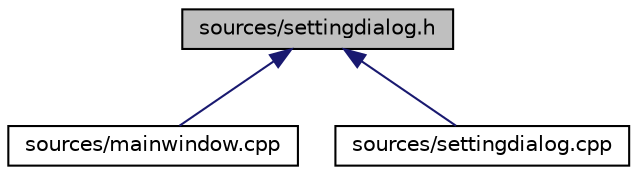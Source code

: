 digraph "sources/settingdialog.h"
{
  edge [fontname="Helvetica",fontsize="10",labelfontname="Helvetica",labelfontsize="10"];
  node [fontname="Helvetica",fontsize="10",shape=record];
  Node4 [label="sources/settingdialog.h",height=0.2,width=0.4,color="black", fillcolor="grey75", style="filled", fontcolor="black"];
  Node4 -> Node5 [dir="back",color="midnightblue",fontsize="10",style="solid"];
  Node5 [label="sources/mainwindow.cpp",height=0.2,width=0.4,color="black", fillcolor="white", style="filled",URL="$mainwindow_8cpp.html"];
  Node4 -> Node6 [dir="back",color="midnightblue",fontsize="10",style="solid"];
  Node6 [label="sources/settingdialog.cpp",height=0.2,width=0.4,color="black", fillcolor="white", style="filled",URL="$settingdialog_8cpp.html"];
}
